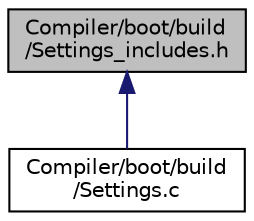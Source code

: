 digraph "Compiler/boot/build/Settings_includes.h"
{
  edge [fontname="Helvetica",fontsize="10",labelfontname="Helvetica",labelfontsize="10"];
  node [fontname="Helvetica",fontsize="10",shape=record];
  Node1 [label="Compiler/boot/build\l/Settings_includes.h",height=0.2,width=0.4,color="black", fillcolor="grey75", style="filled", fontcolor="black"];
  Node1 -> Node2 [dir="back",color="midnightblue",fontsize="10",style="solid",fontname="Helvetica"];
  Node2 [label="Compiler/boot/build\l/Settings.c",height=0.2,width=0.4,color="black", fillcolor="white", style="filled",URL="$db/d8a/_settings_8c.html"];
}
